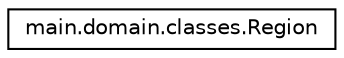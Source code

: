 digraph "Graphical Class Hierarchy"
{
 // INTERACTIVE_SVG=YES
 // LATEX_PDF_SIZE
  edge [fontname="Helvetica",fontsize="10",labelfontname="Helvetica",labelfontsize="10"];
  node [fontname="Helvetica",fontsize="10",shape=record];
  rankdir="LR";
  Node0 [label="main.domain.classes.Region",height=0.2,width=0.4,color="black", fillcolor="white", style="filled",URL="$classmain_1_1domain_1_1classes_1_1Region.html",tooltip=" "];
}
